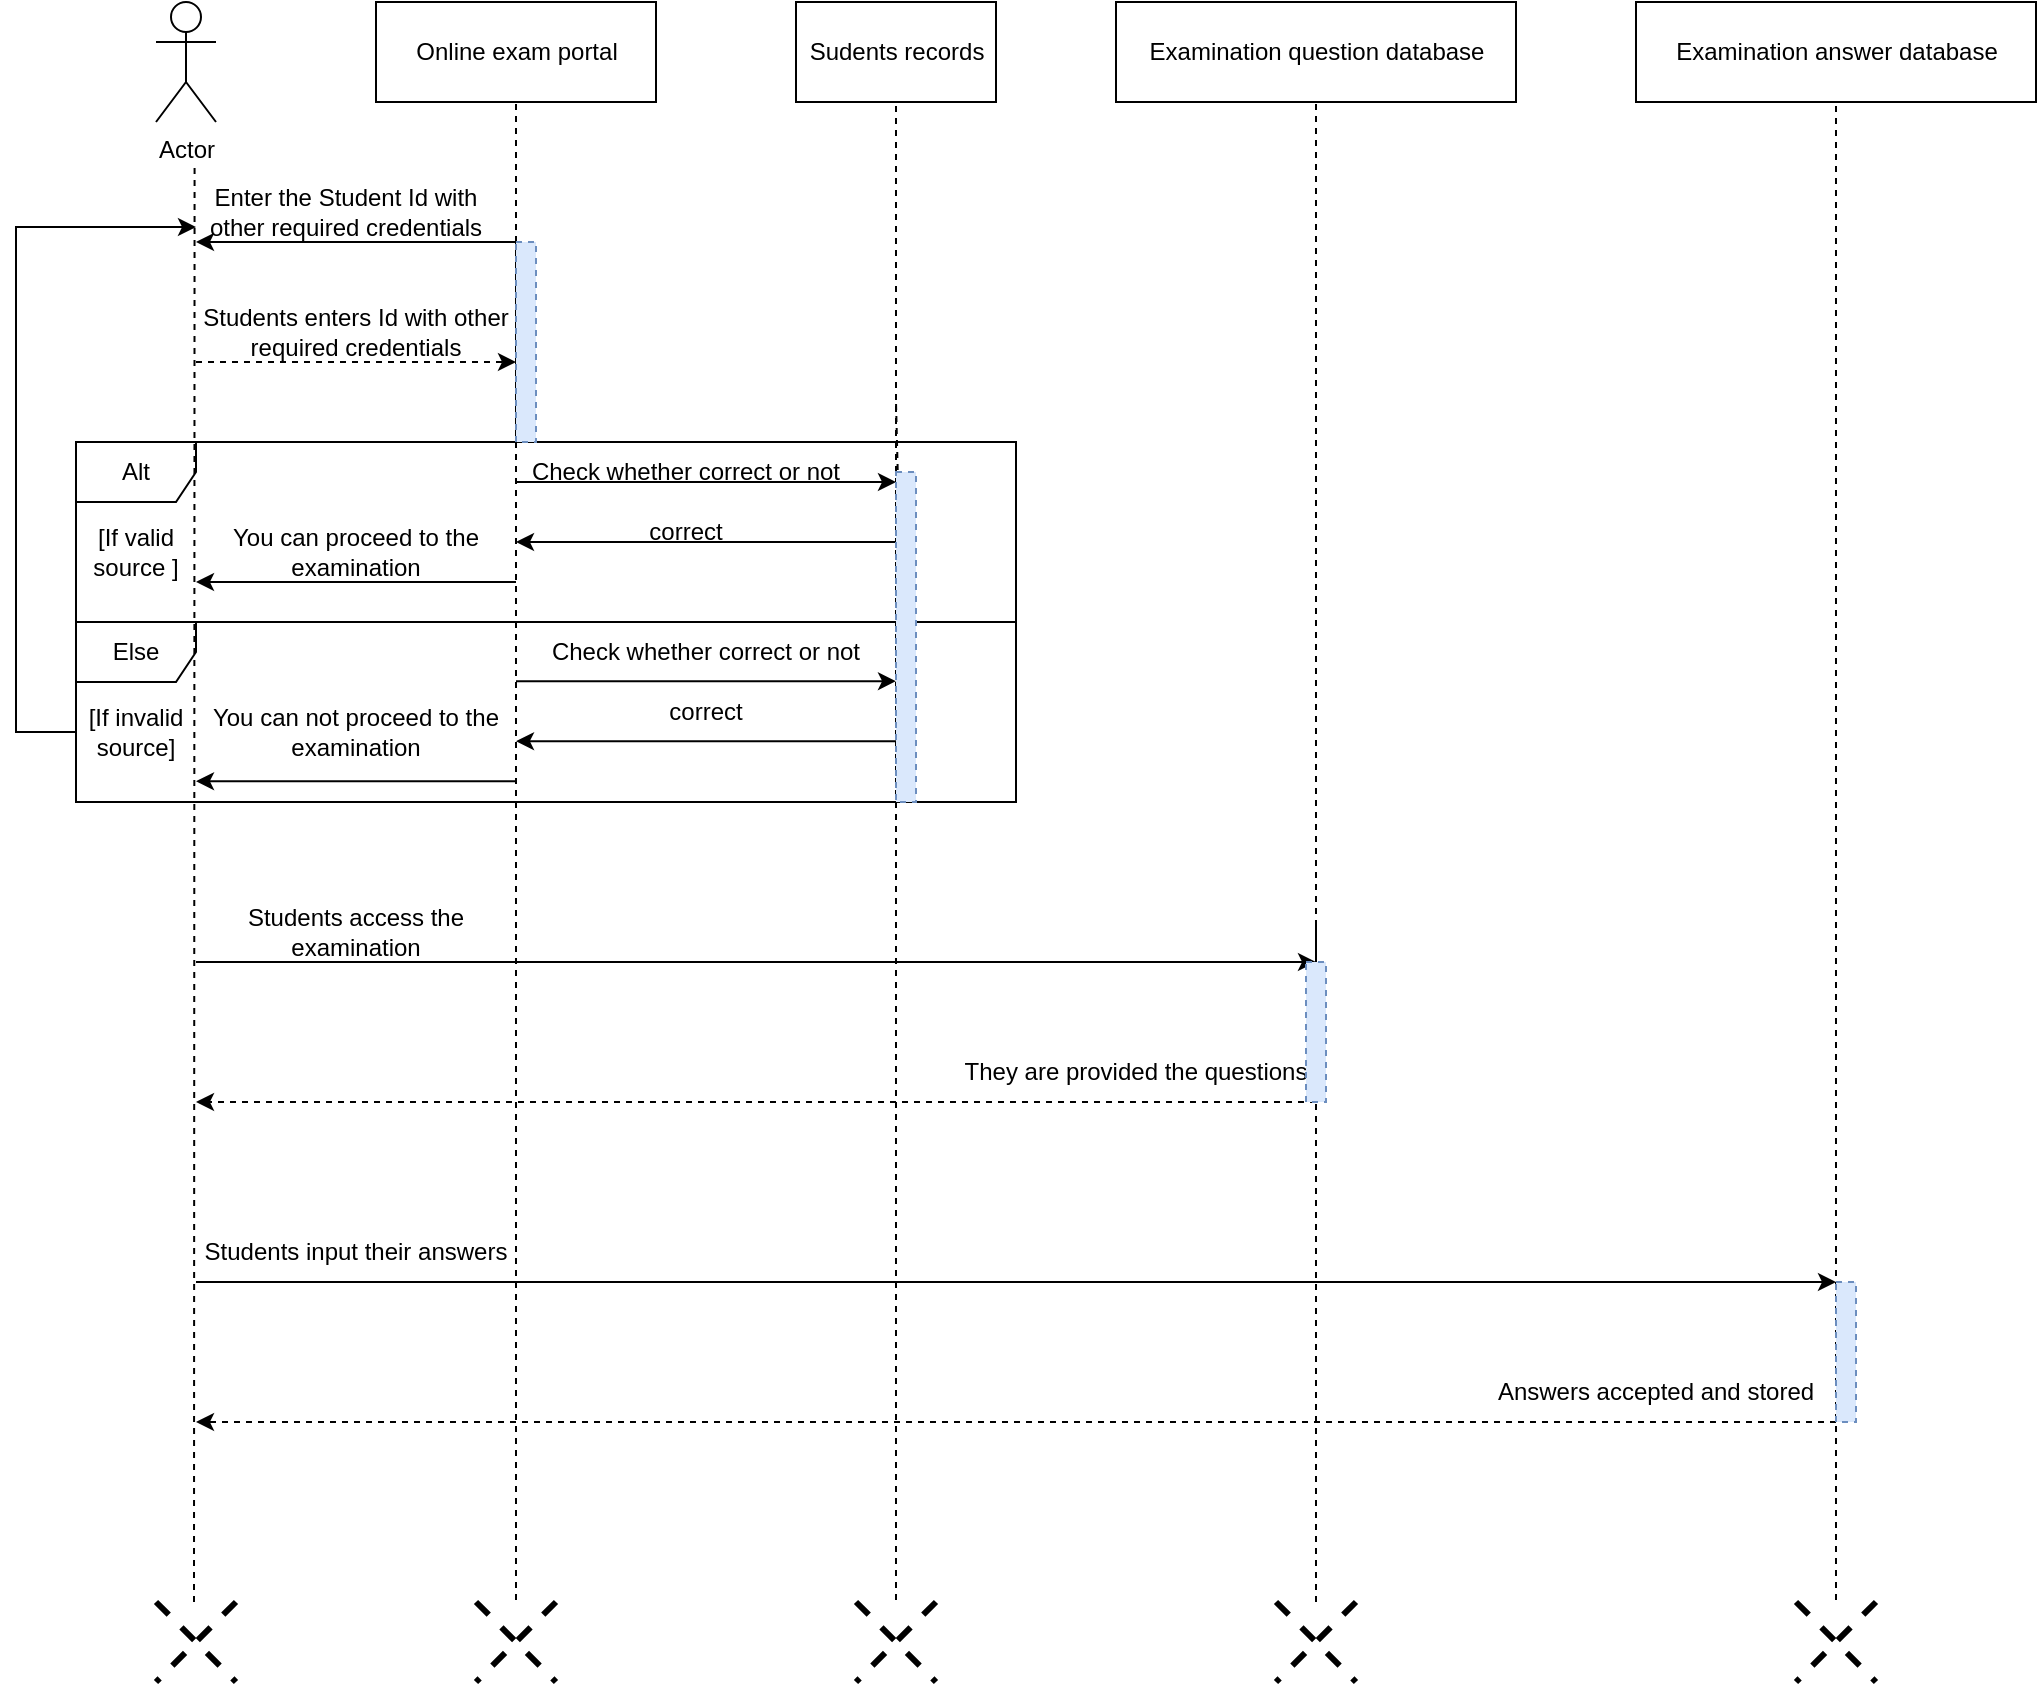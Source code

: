 <mxfile version="21.0.4" type="device"><diagram name="Page-1" id="L03fafdkguQ0s3PbBgoT"><mxGraphModel dx="14565" dy="1320" grid="1" gridSize="10" guides="1" tooltips="1" connect="1" arrows="1" fold="1" page="1" pageScale="1" pageWidth="12000" pageHeight="19000" math="0" shadow="0"><root><mxCell id="0"/><mxCell id="1" parent="0"/><mxCell id="Yfj54l9pXPfyDsZAZ3sj-22" value="Alt" style="shape=umlFrame;whiteSpace=wrap;html=1;movable=1;resizable=1;rotatable=1;deletable=1;editable=1;connectable=1;" parent="1" vertex="1"><mxGeometry y="260" width="470" height="180" as="geometry"/></mxCell><mxCell id="jxZgXFLYkXqYcsdR1wJQ-1" value="Else" style="shape=umlFrame;whiteSpace=wrap;html=1;movable=1;resizable=1;rotatable=1;deletable=1;editable=1;connectable=1;" vertex="1" parent="1"><mxGeometry y="350" width="470" height="90" as="geometry"/></mxCell><mxCell id="Yfj54l9pXPfyDsZAZ3sj-2" value="Actor" style="shape=umlActor;verticalLabelPosition=bottom;verticalAlign=top;html=1;" parent="1" vertex="1"><mxGeometry x="40" y="40" width="30" height="60" as="geometry"/></mxCell><mxCell id="Yfj54l9pXPfyDsZAZ3sj-10" value="Online exam portal" style="html=1;" parent="1" vertex="1"><mxGeometry x="150" y="40" width="140" height="50" as="geometry"/></mxCell><mxCell id="Yfj54l9pXPfyDsZAZ3sj-11" value="" style="endArrow=none;dashed=1;html=1;rounded=0;entryX=0.5;entryY=1;entryDx=0;entryDy=0;startArrow=none;" parent="1" source="Yfj54l9pXPfyDsZAZ3sj-76" target="Yfj54l9pXPfyDsZAZ3sj-10" edge="1"><mxGeometry width="50" height="50" relative="1" as="geometry"><mxPoint x="220" y="839" as="sourcePoint"/><mxPoint x="560" y="200" as="targetPoint"/><Array as="points"/></mxGeometry></mxCell><mxCell id="Yfj54l9pXPfyDsZAZ3sj-12" value="Sudents records" style="html=1;" parent="1" vertex="1"><mxGeometry x="360" y="40" width="100" height="50" as="geometry"/></mxCell><mxCell id="Yfj54l9pXPfyDsZAZ3sj-13" value="" style="endArrow=none;dashed=1;html=1;rounded=0;entryX=0.5;entryY=1;entryDx=0;entryDy=0;startArrow=none;" parent="1" source="Yfj54l9pXPfyDsZAZ3sj-78" target="Yfj54l9pXPfyDsZAZ3sj-12" edge="1"><mxGeometry width="50" height="50" relative="1" as="geometry"><mxPoint x="410" y="839" as="sourcePoint"/><mxPoint x="570" y="210" as="targetPoint"/><Array as="points"/></mxGeometry></mxCell><mxCell id="Yfj54l9pXPfyDsZAZ3sj-14" value="Examination question database" style="html=1;" parent="1" vertex="1"><mxGeometry x="520" y="40" width="200" height="50" as="geometry"/></mxCell><mxCell id="Yfj54l9pXPfyDsZAZ3sj-15" value="" style="endArrow=none;dashed=1;html=1;rounded=0;entryX=0.5;entryY=1;entryDx=0;entryDy=0;startArrow=none;" parent="1" source="Yfj54l9pXPfyDsZAZ3sj-80" target="Yfj54l9pXPfyDsZAZ3sj-14" edge="1"><mxGeometry width="50" height="50" relative="1" as="geometry"><mxPoint x="620" y="840" as="sourcePoint"/><mxPoint x="960" y="200" as="targetPoint"/><Array as="points"/></mxGeometry></mxCell><mxCell id="Yfj54l9pXPfyDsZAZ3sj-19" value="" style="endArrow=none;dashed=1;html=1;rounded=0;entryX=0.5;entryY=1;entryDx=0;entryDy=0;" parent="1" edge="1"><mxGeometry width="50" height="50" relative="1" as="geometry"><mxPoint x="59" y="840" as="sourcePoint"/><mxPoint x="59.29" y="120" as="targetPoint"/></mxGeometry></mxCell><mxCell id="Yfj54l9pXPfyDsZAZ3sj-20" value="" style="endArrow=classic;html=1;rounded=0;" parent="1" edge="1"><mxGeometry width="50" height="50" relative="1" as="geometry"><mxPoint x="220" y="160" as="sourcePoint"/><mxPoint x="60" y="160" as="targetPoint"/></mxGeometry></mxCell><mxCell id="Yfj54l9pXPfyDsZAZ3sj-21" value="" style="endArrow=classic;html=1;rounded=0;dashed=1;" parent="1" edge="1"><mxGeometry width="50" height="50" relative="1" as="geometry"><mxPoint x="60" y="220" as="sourcePoint"/><mxPoint x="220" y="220" as="targetPoint"/></mxGeometry></mxCell><mxCell id="Yfj54l9pXPfyDsZAZ3sj-23" value="[If valid source ]" style="text;html=1;strokeColor=none;fillColor=none;align=center;verticalAlign=middle;whiteSpace=wrap;rounded=0;" parent="1" vertex="1"><mxGeometry y="300" width="60" height="30" as="geometry"/></mxCell><mxCell id="jxZgXFLYkXqYcsdR1wJQ-5" style="edgeStyle=orthogonalEdgeStyle;rounded=0;orthogonalLoop=1;jettySize=auto;html=1;entryX=0;entryY=0.75;entryDx=0;entryDy=0;" edge="1" parent="1" source="Yfj54l9pXPfyDsZAZ3sj-24" target="Yfj54l9pXPfyDsZAZ3sj-40"><mxGeometry relative="1" as="geometry"><mxPoint x="-50" y="160" as="targetPoint"/><Array as="points"><mxPoint x="-30" y="405"/><mxPoint x="-30" y="152"/></Array></mxGeometry></mxCell><mxCell id="Yfj54l9pXPfyDsZAZ3sj-24" value="[If invalid source]" style="text;html=1;strokeColor=none;fillColor=none;align=center;verticalAlign=middle;whiteSpace=wrap;rounded=0;" parent="1" vertex="1"><mxGeometry y="390" width="60" height="30" as="geometry"/></mxCell><mxCell id="Yfj54l9pXPfyDsZAZ3sj-32" value="" style="endArrow=classic;html=1;rounded=0;" parent="1" edge="1"><mxGeometry width="50" height="50" relative="1" as="geometry"><mxPoint x="220" y="280" as="sourcePoint"/><mxPoint x="410" y="280" as="targetPoint"/><Array as="points"><mxPoint x="350" y="280"/></Array></mxGeometry></mxCell><mxCell id="Yfj54l9pXPfyDsZAZ3sj-33" value="" style="endArrow=classic;html=1;rounded=0;" parent="1" edge="1"><mxGeometry width="50" height="50" relative="1" as="geometry"><mxPoint x="410" y="310" as="sourcePoint"/><mxPoint x="220" y="310" as="targetPoint"/><Array as="points"><mxPoint x="350" y="310"/></Array></mxGeometry></mxCell><mxCell id="Yfj54l9pXPfyDsZAZ3sj-34" value="" style="endArrow=classic;html=1;rounded=0;" parent="1" edge="1"><mxGeometry width="50" height="50" relative="1" as="geometry"><mxPoint x="220" y="330" as="sourcePoint"/><mxPoint x="60" y="330" as="targetPoint"/><Array as="points"><mxPoint x="190" y="330"/></Array></mxGeometry></mxCell><mxCell id="Yfj54l9pXPfyDsZAZ3sj-37" value="" style="endArrow=classic;html=1;rounded=0;" parent="1" edge="1"><mxGeometry width="50" height="50" relative="1" as="geometry"><mxPoint x="220" y="379.57" as="sourcePoint"/><mxPoint x="410" y="379.57" as="targetPoint"/><Array as="points"><mxPoint x="350" y="379.57"/></Array></mxGeometry></mxCell><mxCell id="Yfj54l9pXPfyDsZAZ3sj-38" value="" style="endArrow=classic;html=1;rounded=0;" parent="1" edge="1"><mxGeometry width="50" height="50" relative="1" as="geometry"><mxPoint x="410" y="409.57" as="sourcePoint"/><mxPoint x="220" y="409.57" as="targetPoint"/><Array as="points"><mxPoint x="350" y="409.57"/></Array></mxGeometry></mxCell><mxCell id="Yfj54l9pXPfyDsZAZ3sj-39" value="" style="endArrow=classic;html=1;rounded=0;" parent="1" edge="1"><mxGeometry width="50" height="50" relative="1" as="geometry"><mxPoint x="220" y="429.57" as="sourcePoint"/><mxPoint x="60.0" y="429.57" as="targetPoint"/><Array as="points"><mxPoint x="190" y="429.57"/></Array></mxGeometry></mxCell><mxCell id="Yfj54l9pXPfyDsZAZ3sj-40" value="Enter the Student Id with other required credentials" style="text;html=1;strokeColor=none;fillColor=none;align=center;verticalAlign=middle;whiteSpace=wrap;rounded=0;" parent="1" vertex="1"><mxGeometry x="60" y="130" width="150" height="30" as="geometry"/></mxCell><mxCell id="Yfj54l9pXPfyDsZAZ3sj-41" value="Students enters Id with other required credentials" style="text;html=1;strokeColor=none;fillColor=none;align=center;verticalAlign=middle;whiteSpace=wrap;rounded=0;" parent="1" vertex="1"><mxGeometry x="60" y="190" width="160" height="30" as="geometry"/></mxCell><mxCell id="Yfj54l9pXPfyDsZAZ3sj-42" value="Check whether correct or not" style="text;html=1;strokeColor=none;fillColor=none;align=center;verticalAlign=middle;whiteSpace=wrap;rounded=0;" parent="1" vertex="1"><mxGeometry x="210" y="260" width="190" height="30" as="geometry"/></mxCell><mxCell id="Yfj54l9pXPfyDsZAZ3sj-43" value="correct" style="text;html=1;strokeColor=none;fillColor=none;align=center;verticalAlign=middle;whiteSpace=wrap;rounded=0;" parent="1" vertex="1"><mxGeometry x="210" y="290" width="190" height="30" as="geometry"/></mxCell><mxCell id="Yfj54l9pXPfyDsZAZ3sj-45" value="You can proceed to the examination" style="text;html=1;strokeColor=none;fillColor=none;align=center;verticalAlign=middle;whiteSpace=wrap;rounded=0;" parent="1" vertex="1"><mxGeometry x="60" y="290" width="160" height="50" as="geometry"/></mxCell><mxCell id="Yfj54l9pXPfyDsZAZ3sj-46" value="You can not proceed to the examination" style="text;html=1;strokeColor=none;fillColor=none;align=center;verticalAlign=middle;whiteSpace=wrap;rounded=0;" parent="1" vertex="1"><mxGeometry x="60" y="380" width="160" height="50" as="geometry"/></mxCell><mxCell id="Yfj54l9pXPfyDsZAZ3sj-47" value="Check whether correct or not" style="text;html=1;strokeColor=none;fillColor=none;align=center;verticalAlign=middle;whiteSpace=wrap;rounded=0;" parent="1" vertex="1"><mxGeometry x="220" y="350" width="190" height="30" as="geometry"/></mxCell><mxCell id="Yfj54l9pXPfyDsZAZ3sj-48" value="correct" style="text;html=1;strokeColor=none;fillColor=none;align=center;verticalAlign=middle;whiteSpace=wrap;rounded=0;" parent="1" vertex="1"><mxGeometry x="220" y="380" width="190" height="30" as="geometry"/></mxCell><mxCell id="Yfj54l9pXPfyDsZAZ3sj-50" value="" style="endArrow=classic;html=1;rounded=0;" parent="1" edge="1"><mxGeometry width="50" height="50" relative="1" as="geometry"><mxPoint x="60" y="520" as="sourcePoint"/><mxPoint x="620" y="520" as="targetPoint"/></mxGeometry></mxCell><mxCell id="Yfj54l9pXPfyDsZAZ3sj-51" value="Students access the examination" style="text;html=1;strokeColor=none;fillColor=none;align=center;verticalAlign=middle;whiteSpace=wrap;rounded=0;" parent="1" vertex="1"><mxGeometry x="60" y="490" width="160" height="30" as="geometry"/></mxCell><mxCell id="Yfj54l9pXPfyDsZAZ3sj-54" value="" style="endArrow=classic;html=1;rounded=0;dashed=1;" parent="1" edge="1"><mxGeometry width="50" height="50" relative="1" as="geometry"><mxPoint x="620" y="590" as="sourcePoint"/><mxPoint x="60.0" y="590" as="targetPoint"/></mxGeometry></mxCell><mxCell id="Yfj54l9pXPfyDsZAZ3sj-55" value="They are provided the questions" style="text;html=1;strokeColor=none;fillColor=none;align=center;verticalAlign=middle;whiteSpace=wrap;rounded=0;" parent="1" vertex="1"><mxGeometry x="440" y="560" width="180" height="30" as="geometry"/></mxCell><mxCell id="Yfj54l9pXPfyDsZAZ3sj-62" value="" style="endArrow=classic;html=1;rounded=0;" parent="1" edge="1"><mxGeometry width="50" height="50" relative="1" as="geometry"><mxPoint x="60" y="680" as="sourcePoint"/><mxPoint x="880" y="680" as="targetPoint"/></mxGeometry></mxCell><mxCell id="Yfj54l9pXPfyDsZAZ3sj-63" value="Students input their answers" style="text;html=1;strokeColor=none;fillColor=none;align=center;verticalAlign=middle;whiteSpace=wrap;rounded=0;" parent="1" vertex="1"><mxGeometry x="60" y="650" width="160" height="30" as="geometry"/></mxCell><mxCell id="Yfj54l9pXPfyDsZAZ3sj-64" value="" style="endArrow=classic;html=1;rounded=0;dashed=1;" parent="1" edge="1"><mxGeometry width="50" height="50" relative="1" as="geometry"><mxPoint x="880" y="750" as="sourcePoint"/><mxPoint x="60" y="750" as="targetPoint"/></mxGeometry></mxCell><mxCell id="Yfj54l9pXPfyDsZAZ3sj-65" value="Answers accepted and stored" style="text;html=1;strokeColor=none;fillColor=none;align=center;verticalAlign=middle;whiteSpace=wrap;rounded=0;" parent="1" vertex="1"><mxGeometry x="700" y="720" width="180" height="30" as="geometry"/></mxCell><mxCell id="Yfj54l9pXPfyDsZAZ3sj-66" value="Examination answer database" style="html=1;" parent="1" vertex="1"><mxGeometry x="780" y="40" width="200" height="50" as="geometry"/></mxCell><mxCell id="Yfj54l9pXPfyDsZAZ3sj-67" value="" style="endArrow=none;dashed=1;html=1;rounded=0;entryX=0.5;entryY=1;entryDx=0;entryDy=0;" parent="1" target="Yfj54l9pXPfyDsZAZ3sj-66" edge="1"><mxGeometry width="50" height="50" relative="1" as="geometry"><mxPoint x="880" y="839" as="sourcePoint"/><mxPoint x="1220" y="200" as="targetPoint"/><Array as="points"><mxPoint x="880" y="500"/></Array></mxGeometry></mxCell><mxCell id="Yfj54l9pXPfyDsZAZ3sj-71" value="" style="shape=umlDestroy;whiteSpace=wrap;html=1;strokeWidth=3;dashed=1;strokeColor=default;" parent="1" vertex="1"><mxGeometry x="40" y="840" width="40" height="40" as="geometry"/></mxCell><mxCell id="Yfj54l9pXPfyDsZAZ3sj-72" value="" style="shape=umlDestroy;whiteSpace=wrap;html=1;strokeWidth=3;dashed=1;strokeColor=default;" parent="1" vertex="1"><mxGeometry x="200" y="840" width="40" height="40" as="geometry"/></mxCell><mxCell id="Yfj54l9pXPfyDsZAZ3sj-73" value="" style="shape=umlDestroy;whiteSpace=wrap;html=1;strokeWidth=3;dashed=1;strokeColor=default;" parent="1" vertex="1"><mxGeometry x="390" y="840" width="40" height="40" as="geometry"/></mxCell><mxCell id="Yfj54l9pXPfyDsZAZ3sj-74" value="" style="shape=umlDestroy;whiteSpace=wrap;html=1;strokeWidth=3;dashed=1;strokeColor=default;" parent="1" vertex="1"><mxGeometry x="600" y="840" width="40" height="40" as="geometry"/></mxCell><mxCell id="Yfj54l9pXPfyDsZAZ3sj-75" value="" style="shape=umlDestroy;whiteSpace=wrap;html=1;strokeWidth=3;dashed=1;strokeColor=default;" parent="1" vertex="1"><mxGeometry x="860" y="840" width="40" height="40" as="geometry"/></mxCell><mxCell id="Yfj54l9pXPfyDsZAZ3sj-77" value="" style="endArrow=none;dashed=1;html=1;rounded=0;entryX=0.5;entryY=1;entryDx=0;entryDy=0;" parent="1" target="Yfj54l9pXPfyDsZAZ3sj-76" edge="1"><mxGeometry width="50" height="50" relative="1" as="geometry"><mxPoint x="220" y="839.0" as="sourcePoint"/><mxPoint x="220" y="90" as="targetPoint"/><Array as="points"><mxPoint x="220" y="160"/></Array></mxGeometry></mxCell><mxCell id="Yfj54l9pXPfyDsZAZ3sj-76" value="" style="html=1;points=[];perimeter=orthogonalPerimeter;dashed=1;strokeColor=#6c8ebf;fillColor=#dae8fc;" parent="1" vertex="1"><mxGeometry x="220" y="160" width="10" height="100" as="geometry"/></mxCell><mxCell id="Yfj54l9pXPfyDsZAZ3sj-79" value="" style="endArrow=none;dashed=1;html=1;rounded=0;entryX=0.5;entryY=1;entryDx=0;entryDy=0;" parent="1" target="Yfj54l9pXPfyDsZAZ3sj-78" edge="1"><mxGeometry width="50" height="50" relative="1" as="geometry"><mxPoint x="410" y="839.0" as="sourcePoint"/><mxPoint x="410" y="90" as="targetPoint"/><Array as="points"><mxPoint x="410" y="240"/></Array></mxGeometry></mxCell><mxCell id="Yfj54l9pXPfyDsZAZ3sj-78" value="" style="html=1;points=[];perimeter=orthogonalPerimeter;dashed=1;strokeColor=#6c8ebf;fillColor=#dae8fc;" parent="1" vertex="1"><mxGeometry x="410" y="275" width="10" height="165" as="geometry"/></mxCell><mxCell id="Yfj54l9pXPfyDsZAZ3sj-81" value="" style="endArrow=none;dashed=1;html=1;rounded=0;entryX=0.5;entryY=1;entryDx=0;entryDy=0;" parent="1" target="Yfj54l9pXPfyDsZAZ3sj-80" edge="1"><mxGeometry width="50" height="50" relative="1" as="geometry"><mxPoint x="620" y="840" as="sourcePoint"/><mxPoint x="620" y="90" as="targetPoint"/><Array as="points"><mxPoint x="620" y="500"/></Array></mxGeometry></mxCell><mxCell id="Yfj54l9pXPfyDsZAZ3sj-80" value="" style="html=1;points=[];perimeter=orthogonalPerimeter;dashed=1;strokeColor=#6c8ebf;fillColor=#dae8fc;" parent="1" vertex="1"><mxGeometry x="615" y="520" width="10" height="70" as="geometry"/></mxCell><mxCell id="Yfj54l9pXPfyDsZAZ3sj-82" value="" style="html=1;points=[];perimeter=orthogonalPerimeter;dashed=1;strokeColor=#6c8ebf;fillColor=#dae8fc;" parent="1" vertex="1"><mxGeometry x="880" y="680" width="10" height="70" as="geometry"/></mxCell></root></mxGraphModel></diagram></mxfile>
